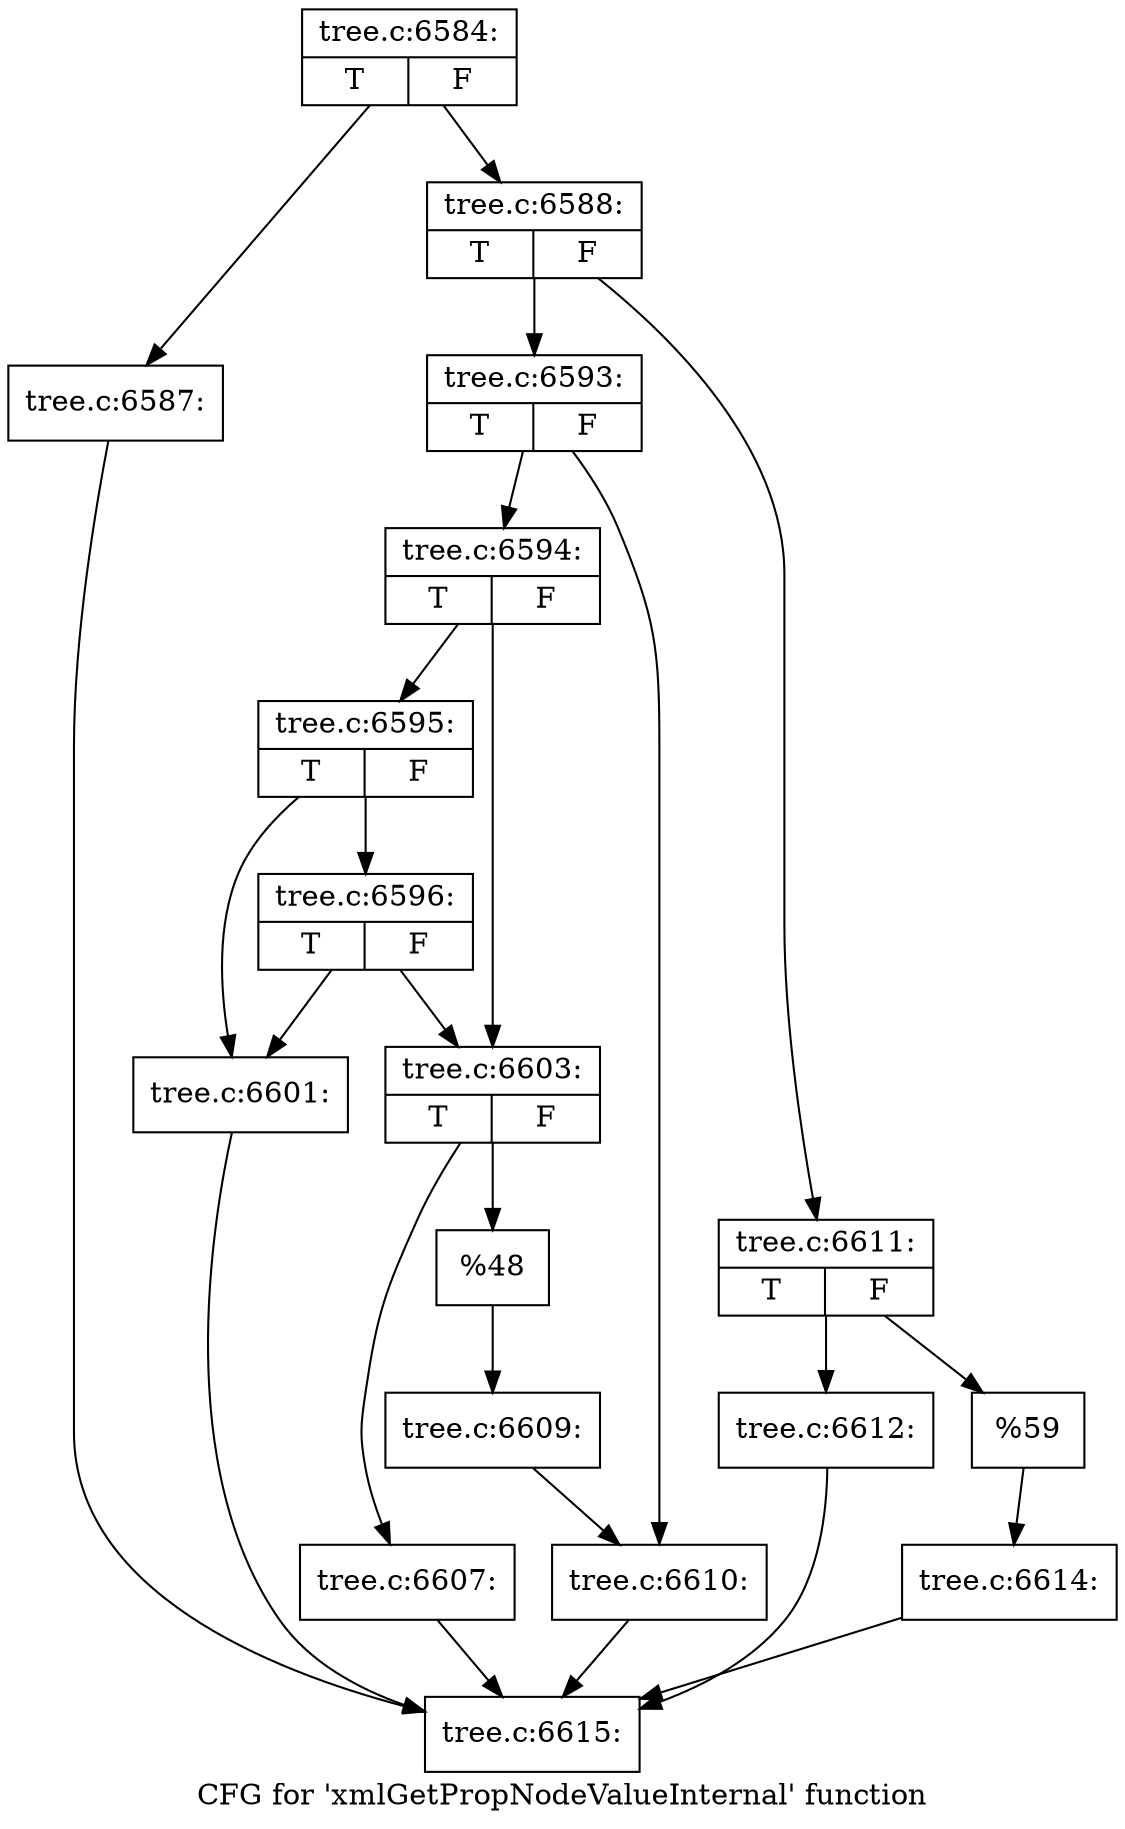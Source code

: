 digraph "CFG for 'xmlGetPropNodeValueInternal' function" {
	label="CFG for 'xmlGetPropNodeValueInternal' function";

	Node0x484f480 [shape=record,label="{tree.c:6584:|{<s0>T|<s1>F}}"];
	Node0x484f480 -> Node0x4848ea0;
	Node0x484f480 -> Node0x4848ef0;
	Node0x4848ea0 [shape=record,label="{tree.c:6587:}"];
	Node0x4848ea0 -> Node0x484ff30;
	Node0x4848ef0 [shape=record,label="{tree.c:6588:|{<s0>T|<s1>F}}"];
	Node0x4848ef0 -> Node0x48500d0;
	Node0x4848ef0 -> Node0x4850170;
	Node0x48500d0 [shape=record,label="{tree.c:6593:|{<s0>T|<s1>F}}"];
	Node0x48500d0 -> Node0x4850660;
	Node0x48500d0 -> Node0x48506b0;
	Node0x4850660 [shape=record,label="{tree.c:6594:|{<s0>T|<s1>F}}"];
	Node0x4850660 -> Node0x4850c30;
	Node0x4850660 -> Node0x4850be0;
	Node0x4850c30 [shape=record,label="{tree.c:6595:|{<s0>T|<s1>F}}"];
	Node0x4850c30 -> Node0x4850b40;
	Node0x4850c30 -> Node0x4851140;
	Node0x4851140 [shape=record,label="{tree.c:6596:|{<s0>T|<s1>F}}"];
	Node0x4851140 -> Node0x4850b40;
	Node0x4851140 -> Node0x4850be0;
	Node0x4850b40 [shape=record,label="{tree.c:6601:}"];
	Node0x4850b40 -> Node0x484ff30;
	Node0x4850be0 [shape=record,label="{tree.c:6603:|{<s0>T|<s1>F}}"];
	Node0x4850be0 -> Node0x4852910;
	Node0x4850be0 -> Node0x4852960;
	Node0x4852910 [shape=record,label="{tree.c:6607:}"];
	Node0x4852910 -> Node0x484ff30;
	Node0x4852960 [shape=record,label="{%48}"];
	Node0x4852960 -> Node0x4850b90;
	Node0x4850b90 [shape=record,label="{tree.c:6609:}"];
	Node0x4850b90 -> Node0x48506b0;
	Node0x48506b0 [shape=record,label="{tree.c:6610:}"];
	Node0x48506b0 -> Node0x484ff30;
	Node0x4850170 [shape=record,label="{tree.c:6611:|{<s0>T|<s1>F}}"];
	Node0x4850170 -> Node0x4853320;
	Node0x4850170 -> Node0x4853370;
	Node0x4853320 [shape=record,label="{tree.c:6612:}"];
	Node0x4853320 -> Node0x484ff30;
	Node0x4853370 [shape=record,label="{%59}"];
	Node0x4853370 -> Node0x4850120;
	Node0x4850120 [shape=record,label="{tree.c:6614:}"];
	Node0x4850120 -> Node0x484ff30;
	Node0x484ff30 [shape=record,label="{tree.c:6615:}"];
}

